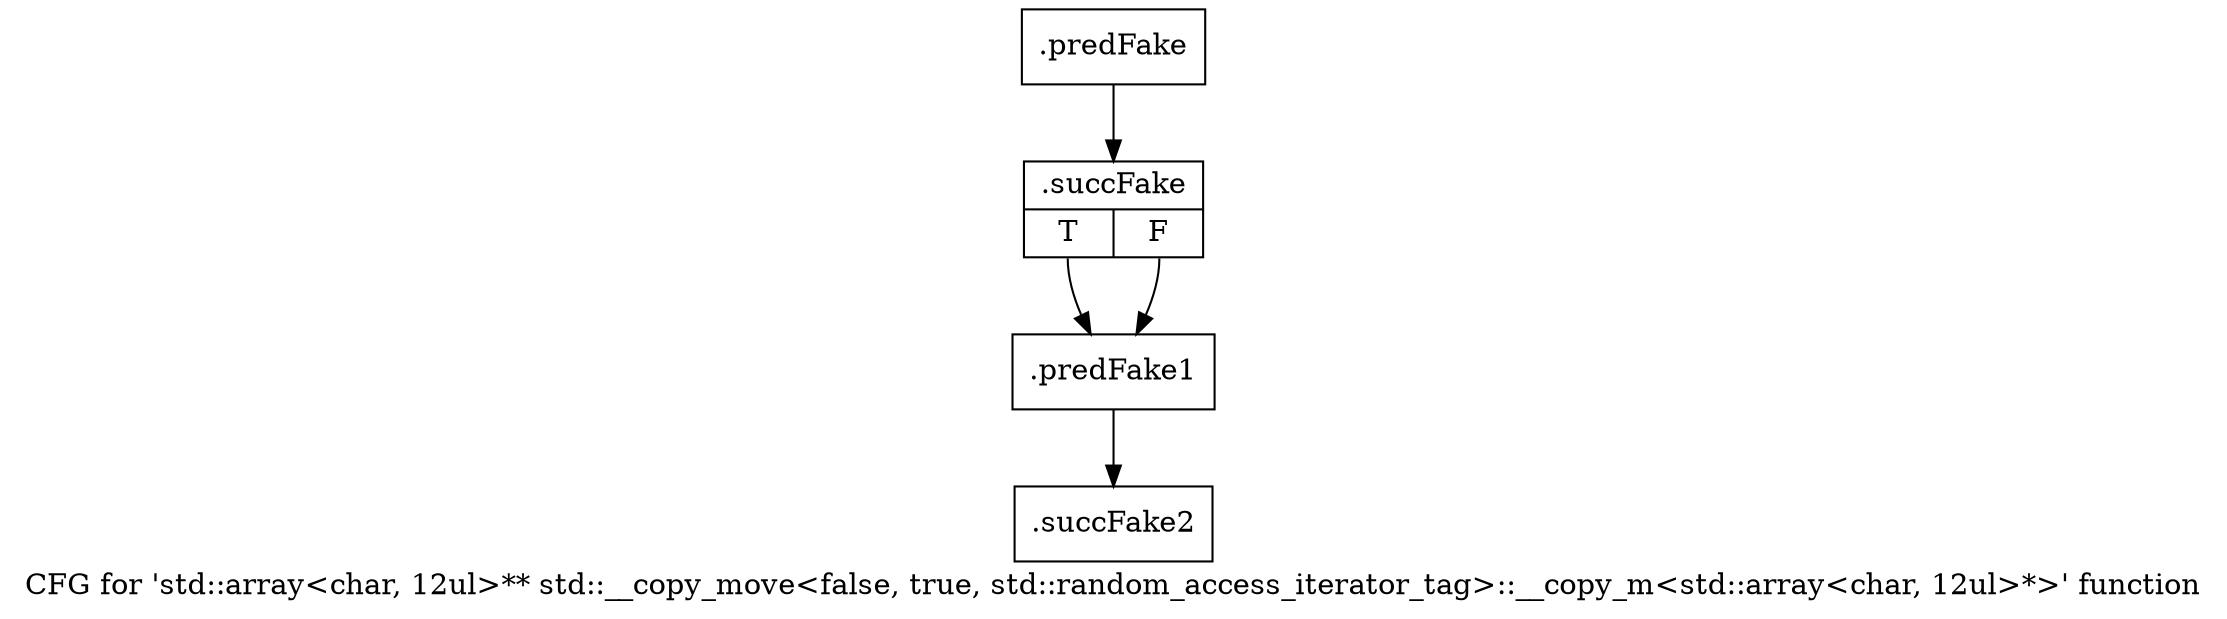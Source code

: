 digraph "CFG for 'std::array\<char, 12ul\>** std::__copy_move\<false, true, std::random_access_iterator_tag\>::__copy_m\<std::array\<char, 12ul\>*\>' function" {
	label="CFG for 'std::array\<char, 12ul\>** std::__copy_move\<false, true, std::random_access_iterator_tag\>::__copy_m\<std::array\<char, 12ul\>*\>' function";

	Node0x465fe90 [shape=record,filename="",linenumber="",label="{.predFake}"];
	Node0x465fe90 -> Node0x483cc00[ callList="" memoryops="" filename="/media/miguel/NewVolume/Linux/Xilinx/Vitis_HLS/2020.2/tps/lnx64/gcc-6.2.0/lib/gcc/x86_64-pc-linux-gnu/6.2.0/../../../../include/c++/6.2.0/bits/stl_algobase.h" execusionnum="0"];
	Node0x483cc00 [shape=record,filename="/media/miguel/NewVolume/Linux/Xilinx/Vitis_HLS/2020.2/tps/lnx64/gcc-6.2.0/lib/gcc/x86_64-pc-linux-gnu/6.2.0/../../../../include/c++/6.2.0/bits/stl_algobase.h",linenumber="367",label="{.succFake|{<s0>T|<s1>F}}"];
	Node0x483cc00:s0 -> Node0x4660fb0[ callList="" memoryops="" filename="/media/miguel/NewVolume/Linux/Xilinx/Vitis_HLS/2020.2/tps/lnx64/gcc-6.2.0/lib/gcc/x86_64-pc-linux-gnu/6.2.0/../../../../include/c++/6.2.0/bits/stl_algobase.h" execusionnum="0"];
	Node0x483cc00:s1 -> Node0x4660fb0;
	Node0x4660fb0 [shape=record,filename="/media/miguel/NewVolume/Linux/Xilinx/Vitis_HLS/2020.2/tps/lnx64/gcc-6.2.0/lib/gcc/x86_64-pc-linux-gnu/6.2.0/../../../../include/c++/6.2.0/bits/stl_algobase.h",linenumber="369",label="{.predFake1}"];
	Node0x4660fb0 -> Node0x483cd60[ callList="" memoryops="" filename="/media/miguel/NewVolume/Linux/Xilinx/Vitis_HLS/2020.2/tps/lnx64/gcc-6.2.0/lib/gcc/x86_64-pc-linux-gnu/6.2.0/../../../../include/c++/6.2.0/bits/stl_algobase.h" execusionnum="0"];
	Node0x483cd60 [shape=record,filename="/media/miguel/NewVolume/Linux/Xilinx/Vitis_HLS/2020.2/tps/lnx64/gcc-6.2.0/lib/gcc/x86_64-pc-linux-gnu/6.2.0/../../../../include/c++/6.2.0/bits/stl_algobase.h",linenumber="369",label="{.succFake2}"];
}
